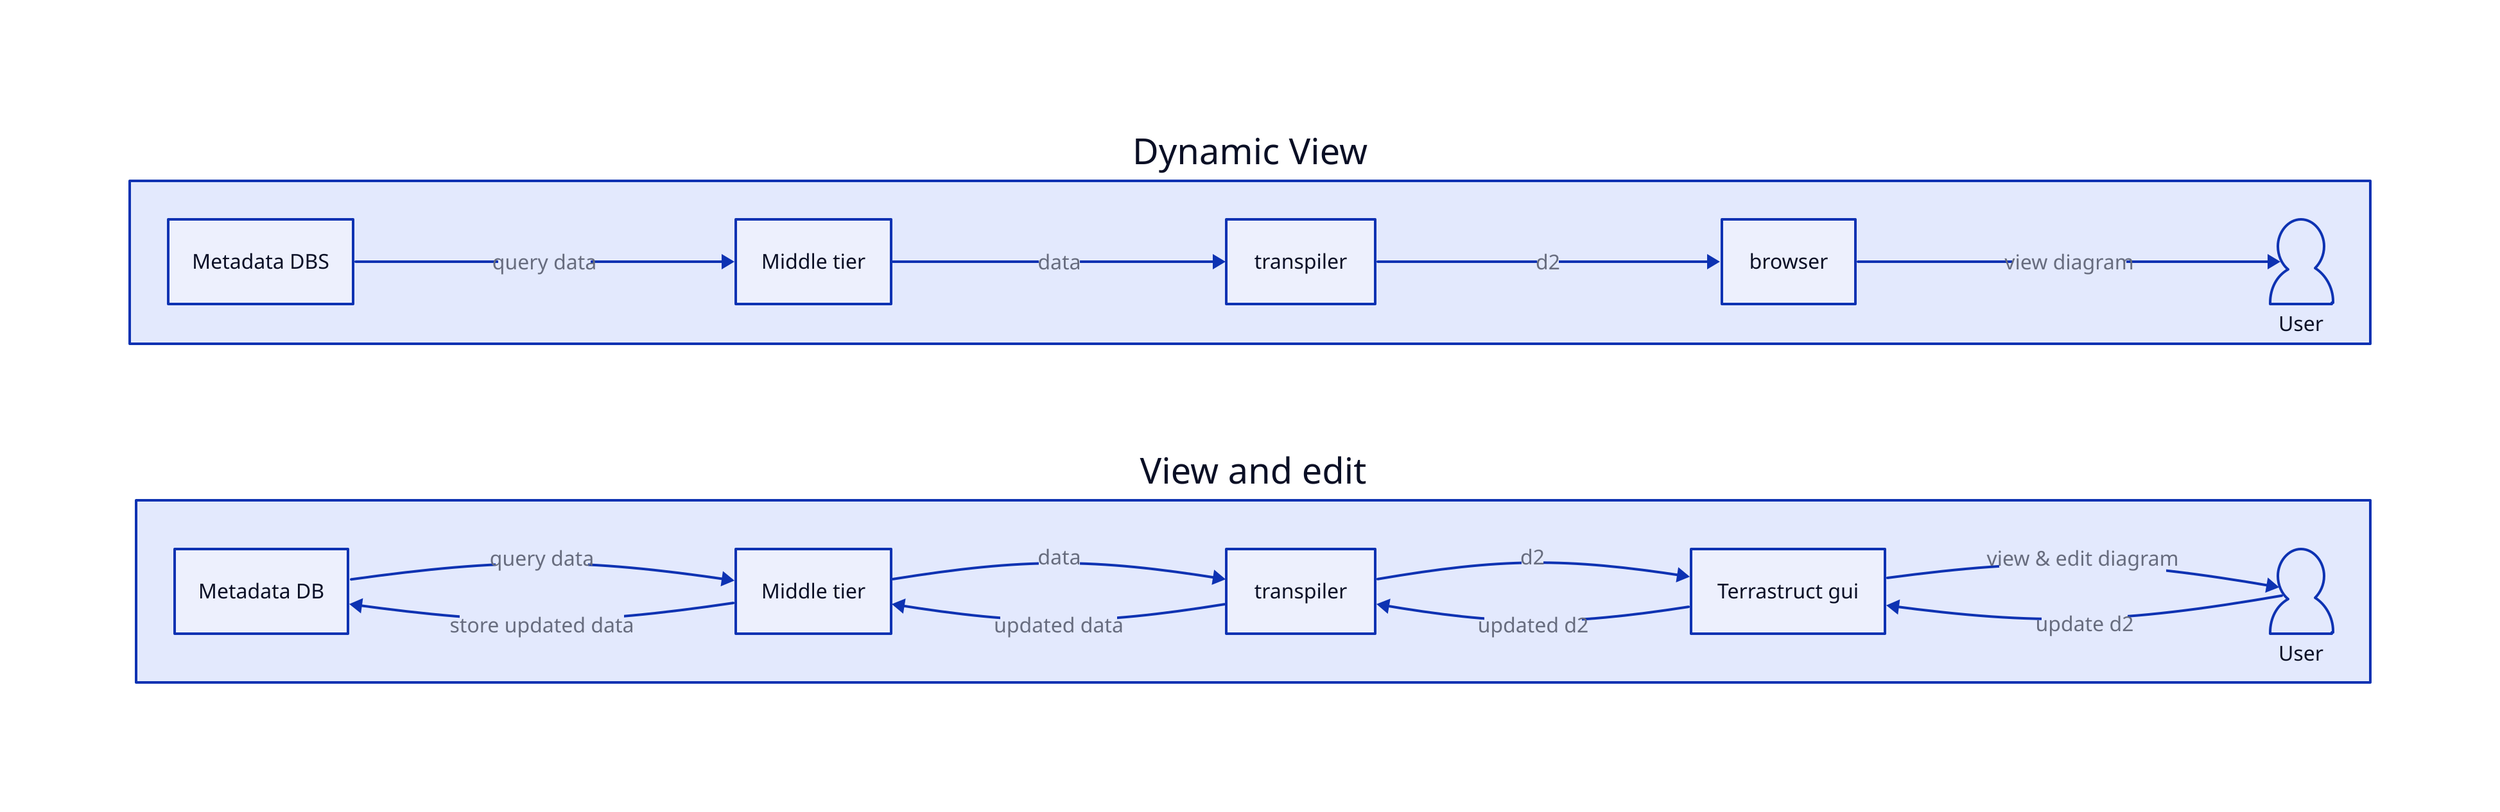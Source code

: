 direction: right
a: Dynamic View  {
  db_a: Metadata DBS  {
    shape: rectangle
  }
  mt_a: Middle tier  {
    shape: rectangle
  }
  tp_a: transpiler  {
    shape: rectangle
  }
  gui_a: browser  {
    shape: rectangle
  }
  user_a: User  {
    shape: person
  }
}
b: View and edit  {
  db_b: Metadata DB  {
    shape: rectangle
  }
  mt_b: Middle tier  {
    shape: rectangle
  }
  tp_b: transpiler  {
    shape: rectangle
  }
  gui_b: Terrastruct gui  {
    shape: rectangle
  }
  user_b: User  {
    shape: person
  }
}
a.db_a -> a.mt_a: query data
a.mt_a -> a.tp_a: data
a.tp_a -> a.gui_a: d2
a.gui_a -> a.user_a: view diagram
b.db_b -> b.mt_b: query data
b.mt_b -> b.tp_b: data
b.tp_b -> b.gui_b: d2
b.gui_b -> b.user_b: view & edit diagram
b.user_b -> b.gui_b: update d2
b.gui_b -> b.tp_b: updated d2
b.tp_b -> b.mt_b: updated data
b.mt_b -> b.db_b: store updated data